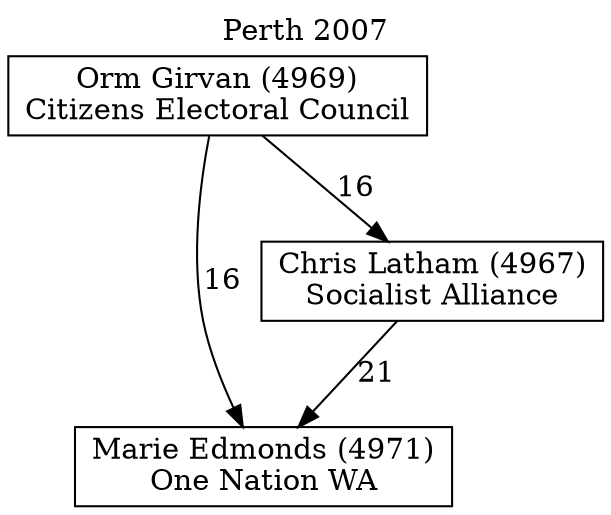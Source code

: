 // House preference flow
digraph "Marie Edmonds (4971)_Perth_2007" {
	graph [label="Perth 2007" labelloc=t mclimit=10]
	node [shape=box]
	"Marie Edmonds (4971)" [label="Marie Edmonds (4971)
One Nation WA"]
	"Chris Latham (4967)" [label="Chris Latham (4967)
Socialist Alliance"]
	"Orm Girvan (4969)" [label="Orm Girvan (4969)
Citizens Electoral Council"]
	"Chris Latham (4967)" -> "Marie Edmonds (4971)" [label=21]
	"Orm Girvan (4969)" -> "Chris Latham (4967)" [label=16]
	"Orm Girvan (4969)" -> "Marie Edmonds (4971)" [label=16]
}
